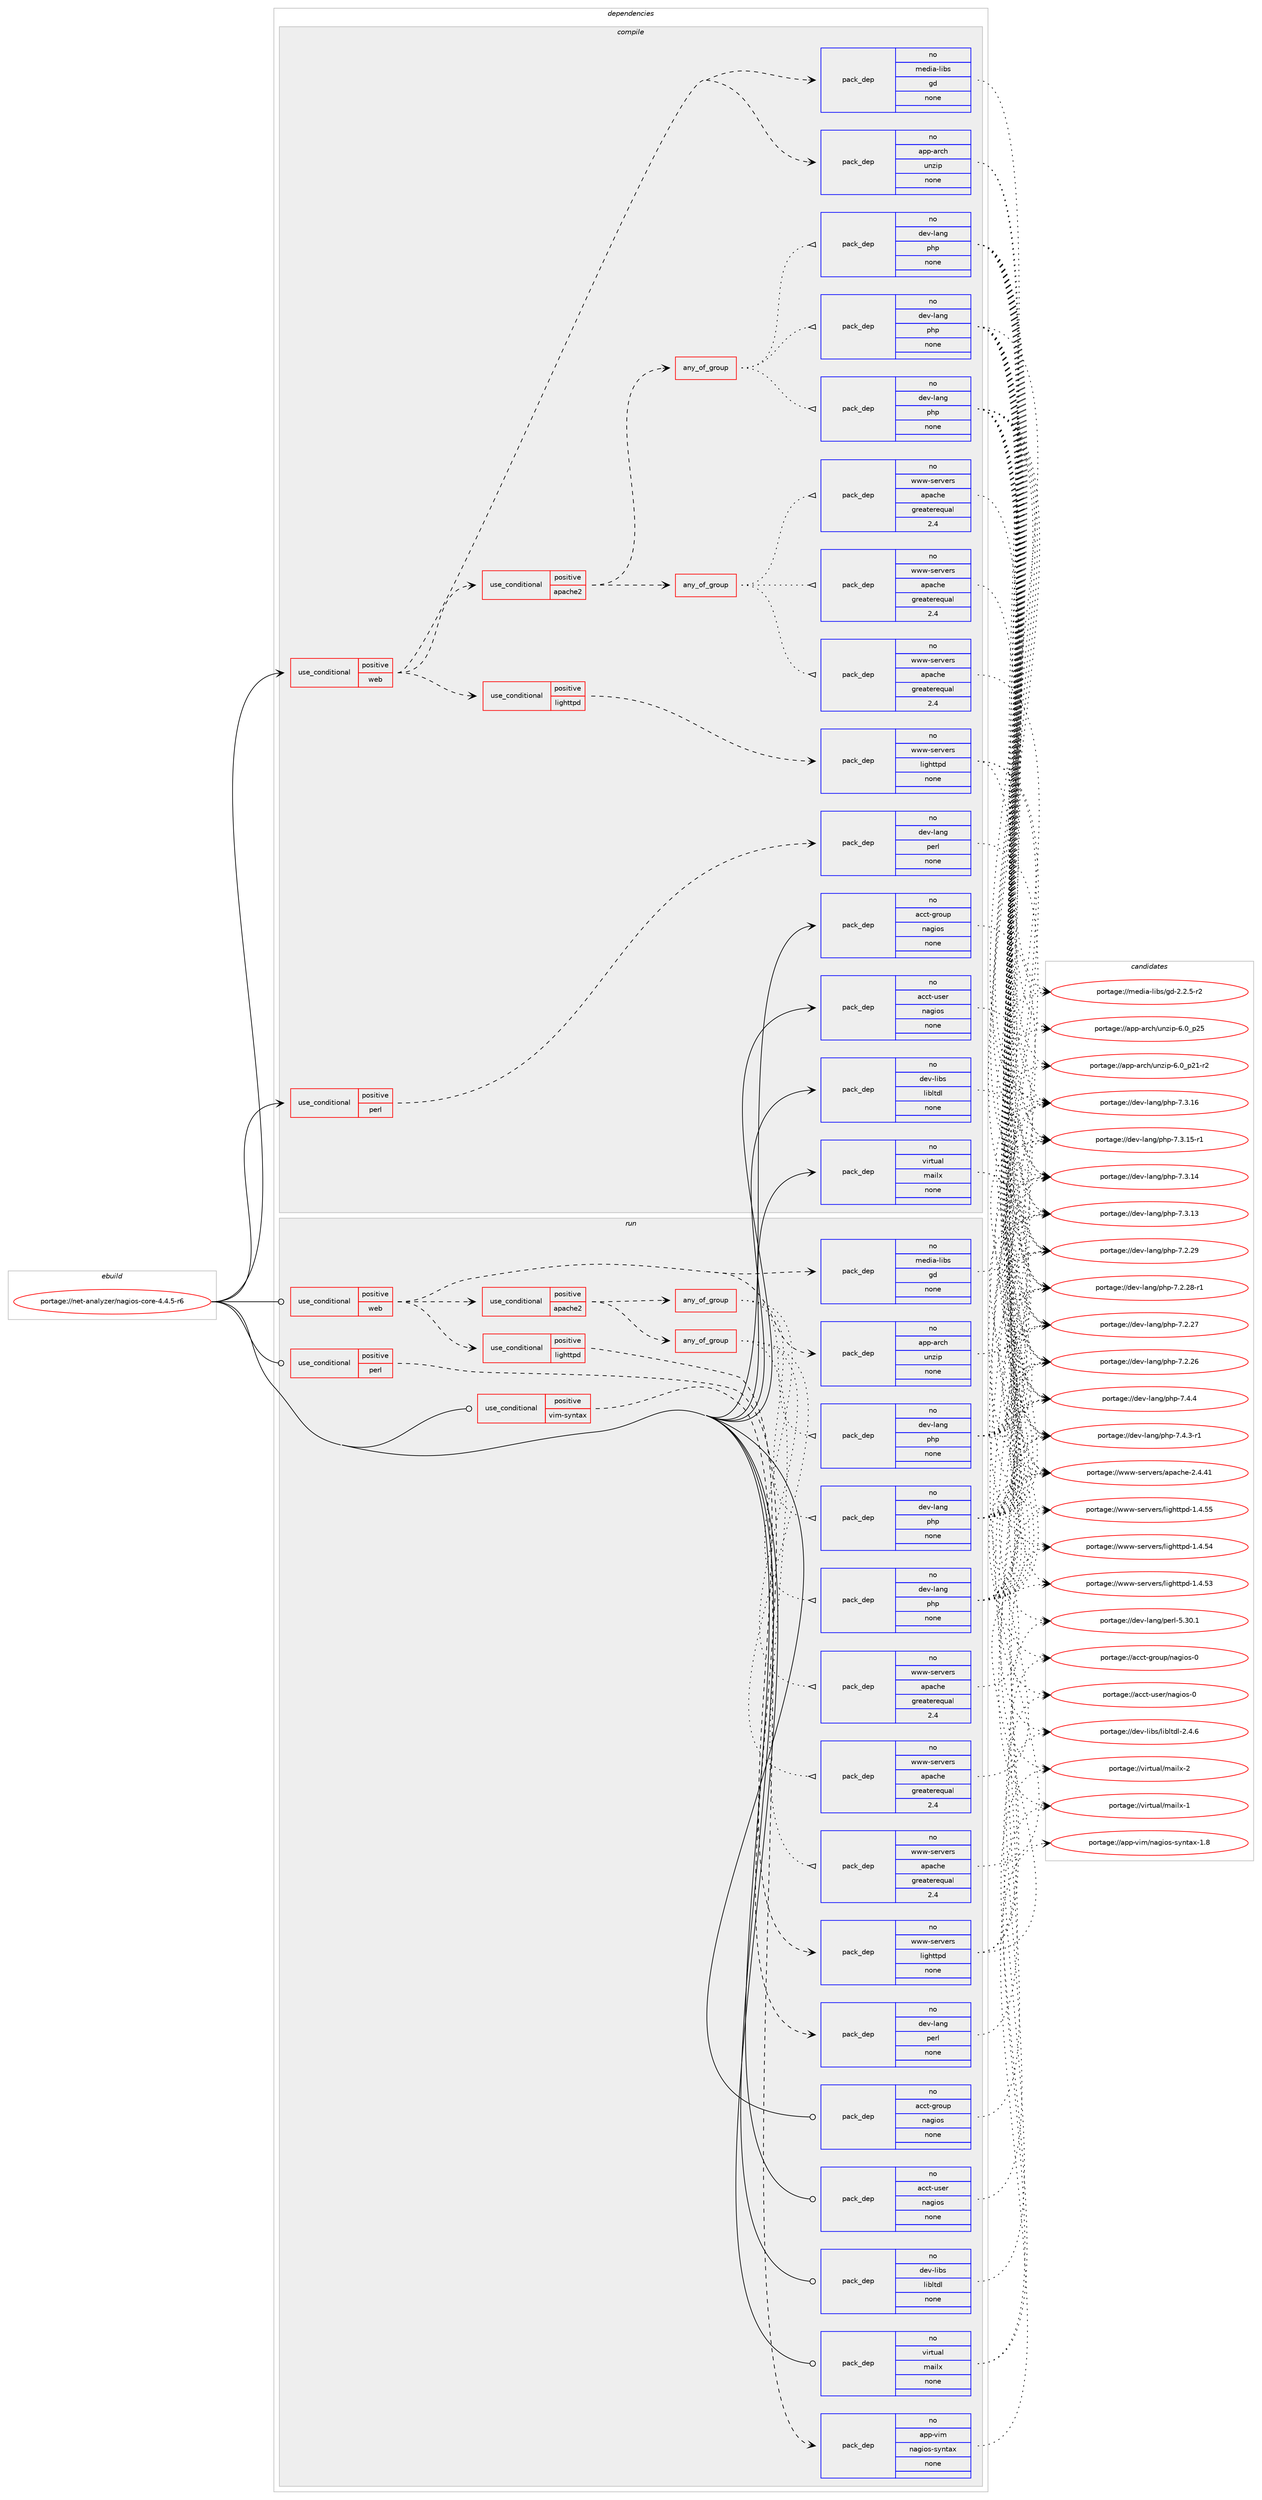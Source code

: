 digraph prolog {

# *************
# Graph options
# *************

newrank=true;
concentrate=true;
compound=true;
graph [rankdir=LR,fontname=Helvetica,fontsize=10,ranksep=1.5];#, ranksep=2.5, nodesep=0.2];
edge  [arrowhead=vee];
node  [fontname=Helvetica,fontsize=10];

# **********
# The ebuild
# **********

subgraph cluster_leftcol {
color=gray;
rank=same;
label=<<i>ebuild</i>>;
id [label="portage://net-analyzer/nagios-core-4.4.5-r6", color=red, width=4, href="../net-analyzer/nagios-core-4.4.5-r6.svg"];
}

# ****************
# The dependencies
# ****************

subgraph cluster_midcol {
color=gray;
label=<<i>dependencies</i>>;
subgraph cluster_compile {
fillcolor="#eeeeee";
style=filled;
label=<<i>compile</i>>;
subgraph cond4456 {
dependency25613 [label=<<TABLE BORDER="0" CELLBORDER="1" CELLSPACING="0" CELLPADDING="4"><TR><TD ROWSPAN="3" CELLPADDING="10">use_conditional</TD></TR><TR><TD>positive</TD></TR><TR><TD>perl</TD></TR></TABLE>>, shape=none, color=red];
subgraph pack20774 {
dependency25614 [label=<<TABLE BORDER="0" CELLBORDER="1" CELLSPACING="0" CELLPADDING="4" WIDTH="220"><TR><TD ROWSPAN="6" CELLPADDING="30">pack_dep</TD></TR><TR><TD WIDTH="110">no</TD></TR><TR><TD>dev-lang</TD></TR><TR><TD>perl</TD></TR><TR><TD>none</TD></TR><TR><TD></TD></TR></TABLE>>, shape=none, color=blue];
}
dependency25613:e -> dependency25614:w [weight=20,style="dashed",arrowhead="vee"];
}
id:e -> dependency25613:w [weight=20,style="solid",arrowhead="vee"];
subgraph cond4457 {
dependency25615 [label=<<TABLE BORDER="0" CELLBORDER="1" CELLSPACING="0" CELLPADDING="4"><TR><TD ROWSPAN="3" CELLPADDING="10">use_conditional</TD></TR><TR><TD>positive</TD></TR><TR><TD>web</TD></TR></TABLE>>, shape=none, color=red];
subgraph pack20775 {
dependency25616 [label=<<TABLE BORDER="0" CELLBORDER="1" CELLSPACING="0" CELLPADDING="4" WIDTH="220"><TR><TD ROWSPAN="6" CELLPADDING="30">pack_dep</TD></TR><TR><TD WIDTH="110">no</TD></TR><TR><TD>app-arch</TD></TR><TR><TD>unzip</TD></TR><TR><TD>none</TD></TR><TR><TD></TD></TR></TABLE>>, shape=none, color=blue];
}
dependency25615:e -> dependency25616:w [weight=20,style="dashed",arrowhead="vee"];
subgraph pack20776 {
dependency25617 [label=<<TABLE BORDER="0" CELLBORDER="1" CELLSPACING="0" CELLPADDING="4" WIDTH="220"><TR><TD ROWSPAN="6" CELLPADDING="30">pack_dep</TD></TR><TR><TD WIDTH="110">no</TD></TR><TR><TD>media-libs</TD></TR><TR><TD>gd</TD></TR><TR><TD>none</TD></TR><TR><TD></TD></TR></TABLE>>, shape=none, color=blue];
}
dependency25615:e -> dependency25617:w [weight=20,style="dashed",arrowhead="vee"];
subgraph cond4458 {
dependency25618 [label=<<TABLE BORDER="0" CELLBORDER="1" CELLSPACING="0" CELLPADDING="4"><TR><TD ROWSPAN="3" CELLPADDING="10">use_conditional</TD></TR><TR><TD>positive</TD></TR><TR><TD>lighttpd</TD></TR></TABLE>>, shape=none, color=red];
subgraph pack20777 {
dependency25619 [label=<<TABLE BORDER="0" CELLBORDER="1" CELLSPACING="0" CELLPADDING="4" WIDTH="220"><TR><TD ROWSPAN="6" CELLPADDING="30">pack_dep</TD></TR><TR><TD WIDTH="110">no</TD></TR><TR><TD>www-servers</TD></TR><TR><TD>lighttpd</TD></TR><TR><TD>none</TD></TR><TR><TD></TD></TR></TABLE>>, shape=none, color=blue];
}
dependency25618:e -> dependency25619:w [weight=20,style="dashed",arrowhead="vee"];
}
dependency25615:e -> dependency25618:w [weight=20,style="dashed",arrowhead="vee"];
subgraph cond4459 {
dependency25620 [label=<<TABLE BORDER="0" CELLBORDER="1" CELLSPACING="0" CELLPADDING="4"><TR><TD ROWSPAN="3" CELLPADDING="10">use_conditional</TD></TR><TR><TD>positive</TD></TR><TR><TD>apache2</TD></TR></TABLE>>, shape=none, color=red];
subgraph any374 {
dependency25621 [label=<<TABLE BORDER="0" CELLBORDER="1" CELLSPACING="0" CELLPADDING="4"><TR><TD CELLPADDING="10">any_of_group</TD></TR></TABLE>>, shape=none, color=red];subgraph pack20778 {
dependency25622 [label=<<TABLE BORDER="0" CELLBORDER="1" CELLSPACING="0" CELLPADDING="4" WIDTH="220"><TR><TD ROWSPAN="6" CELLPADDING="30">pack_dep</TD></TR><TR><TD WIDTH="110">no</TD></TR><TR><TD>www-servers</TD></TR><TR><TD>apache</TD></TR><TR><TD>greaterequal</TD></TR><TR><TD>2.4</TD></TR></TABLE>>, shape=none, color=blue];
}
dependency25621:e -> dependency25622:w [weight=20,style="dotted",arrowhead="oinv"];
subgraph pack20779 {
dependency25623 [label=<<TABLE BORDER="0" CELLBORDER="1" CELLSPACING="0" CELLPADDING="4" WIDTH="220"><TR><TD ROWSPAN="6" CELLPADDING="30">pack_dep</TD></TR><TR><TD WIDTH="110">no</TD></TR><TR><TD>www-servers</TD></TR><TR><TD>apache</TD></TR><TR><TD>greaterequal</TD></TR><TR><TD>2.4</TD></TR></TABLE>>, shape=none, color=blue];
}
dependency25621:e -> dependency25623:w [weight=20,style="dotted",arrowhead="oinv"];
subgraph pack20780 {
dependency25624 [label=<<TABLE BORDER="0" CELLBORDER="1" CELLSPACING="0" CELLPADDING="4" WIDTH="220"><TR><TD ROWSPAN="6" CELLPADDING="30">pack_dep</TD></TR><TR><TD WIDTH="110">no</TD></TR><TR><TD>www-servers</TD></TR><TR><TD>apache</TD></TR><TR><TD>greaterequal</TD></TR><TR><TD>2.4</TD></TR></TABLE>>, shape=none, color=blue];
}
dependency25621:e -> dependency25624:w [weight=20,style="dotted",arrowhead="oinv"];
}
dependency25620:e -> dependency25621:w [weight=20,style="dashed",arrowhead="vee"];
subgraph any375 {
dependency25625 [label=<<TABLE BORDER="0" CELLBORDER="1" CELLSPACING="0" CELLPADDING="4"><TR><TD CELLPADDING="10">any_of_group</TD></TR></TABLE>>, shape=none, color=red];subgraph pack20781 {
dependency25626 [label=<<TABLE BORDER="0" CELLBORDER="1" CELLSPACING="0" CELLPADDING="4" WIDTH="220"><TR><TD ROWSPAN="6" CELLPADDING="30">pack_dep</TD></TR><TR><TD WIDTH="110">no</TD></TR><TR><TD>dev-lang</TD></TR><TR><TD>php</TD></TR><TR><TD>none</TD></TR><TR><TD></TD></TR></TABLE>>, shape=none, color=blue];
}
dependency25625:e -> dependency25626:w [weight=20,style="dotted",arrowhead="oinv"];
subgraph pack20782 {
dependency25627 [label=<<TABLE BORDER="0" CELLBORDER="1" CELLSPACING="0" CELLPADDING="4" WIDTH="220"><TR><TD ROWSPAN="6" CELLPADDING="30">pack_dep</TD></TR><TR><TD WIDTH="110">no</TD></TR><TR><TD>dev-lang</TD></TR><TR><TD>php</TD></TR><TR><TD>none</TD></TR><TR><TD></TD></TR></TABLE>>, shape=none, color=blue];
}
dependency25625:e -> dependency25627:w [weight=20,style="dotted",arrowhead="oinv"];
subgraph pack20783 {
dependency25628 [label=<<TABLE BORDER="0" CELLBORDER="1" CELLSPACING="0" CELLPADDING="4" WIDTH="220"><TR><TD ROWSPAN="6" CELLPADDING="30">pack_dep</TD></TR><TR><TD WIDTH="110">no</TD></TR><TR><TD>dev-lang</TD></TR><TR><TD>php</TD></TR><TR><TD>none</TD></TR><TR><TD></TD></TR></TABLE>>, shape=none, color=blue];
}
dependency25625:e -> dependency25628:w [weight=20,style="dotted",arrowhead="oinv"];
}
dependency25620:e -> dependency25625:w [weight=20,style="dashed",arrowhead="vee"];
}
dependency25615:e -> dependency25620:w [weight=20,style="dashed",arrowhead="vee"];
}
id:e -> dependency25615:w [weight=20,style="solid",arrowhead="vee"];
subgraph pack20784 {
dependency25629 [label=<<TABLE BORDER="0" CELLBORDER="1" CELLSPACING="0" CELLPADDING="4" WIDTH="220"><TR><TD ROWSPAN="6" CELLPADDING="30">pack_dep</TD></TR><TR><TD WIDTH="110">no</TD></TR><TR><TD>acct-group</TD></TR><TR><TD>nagios</TD></TR><TR><TD>none</TD></TR><TR><TD></TD></TR></TABLE>>, shape=none, color=blue];
}
id:e -> dependency25629:w [weight=20,style="solid",arrowhead="vee"];
subgraph pack20785 {
dependency25630 [label=<<TABLE BORDER="0" CELLBORDER="1" CELLSPACING="0" CELLPADDING="4" WIDTH="220"><TR><TD ROWSPAN="6" CELLPADDING="30">pack_dep</TD></TR><TR><TD WIDTH="110">no</TD></TR><TR><TD>acct-user</TD></TR><TR><TD>nagios</TD></TR><TR><TD>none</TD></TR><TR><TD></TD></TR></TABLE>>, shape=none, color=blue];
}
id:e -> dependency25630:w [weight=20,style="solid",arrowhead="vee"];
subgraph pack20786 {
dependency25631 [label=<<TABLE BORDER="0" CELLBORDER="1" CELLSPACING="0" CELLPADDING="4" WIDTH="220"><TR><TD ROWSPAN="6" CELLPADDING="30">pack_dep</TD></TR><TR><TD WIDTH="110">no</TD></TR><TR><TD>dev-libs</TD></TR><TR><TD>libltdl</TD></TR><TR><TD>none</TD></TR><TR><TD></TD></TR></TABLE>>, shape=none, color=blue];
}
id:e -> dependency25631:w [weight=20,style="solid",arrowhead="vee"];
subgraph pack20787 {
dependency25632 [label=<<TABLE BORDER="0" CELLBORDER="1" CELLSPACING="0" CELLPADDING="4" WIDTH="220"><TR><TD ROWSPAN="6" CELLPADDING="30">pack_dep</TD></TR><TR><TD WIDTH="110">no</TD></TR><TR><TD>virtual</TD></TR><TR><TD>mailx</TD></TR><TR><TD>none</TD></TR><TR><TD></TD></TR></TABLE>>, shape=none, color=blue];
}
id:e -> dependency25632:w [weight=20,style="solid",arrowhead="vee"];
}
subgraph cluster_compileandrun {
fillcolor="#eeeeee";
style=filled;
label=<<i>compile and run</i>>;
}
subgraph cluster_run {
fillcolor="#eeeeee";
style=filled;
label=<<i>run</i>>;
subgraph cond4460 {
dependency25633 [label=<<TABLE BORDER="0" CELLBORDER="1" CELLSPACING="0" CELLPADDING="4"><TR><TD ROWSPAN="3" CELLPADDING="10">use_conditional</TD></TR><TR><TD>positive</TD></TR><TR><TD>perl</TD></TR></TABLE>>, shape=none, color=red];
subgraph pack20788 {
dependency25634 [label=<<TABLE BORDER="0" CELLBORDER="1" CELLSPACING="0" CELLPADDING="4" WIDTH="220"><TR><TD ROWSPAN="6" CELLPADDING="30">pack_dep</TD></TR><TR><TD WIDTH="110">no</TD></TR><TR><TD>dev-lang</TD></TR><TR><TD>perl</TD></TR><TR><TD>none</TD></TR><TR><TD></TD></TR></TABLE>>, shape=none, color=blue];
}
dependency25633:e -> dependency25634:w [weight=20,style="dashed",arrowhead="vee"];
}
id:e -> dependency25633:w [weight=20,style="solid",arrowhead="odot"];
subgraph cond4461 {
dependency25635 [label=<<TABLE BORDER="0" CELLBORDER="1" CELLSPACING="0" CELLPADDING="4"><TR><TD ROWSPAN="3" CELLPADDING="10">use_conditional</TD></TR><TR><TD>positive</TD></TR><TR><TD>vim-syntax</TD></TR></TABLE>>, shape=none, color=red];
subgraph pack20789 {
dependency25636 [label=<<TABLE BORDER="0" CELLBORDER="1" CELLSPACING="0" CELLPADDING="4" WIDTH="220"><TR><TD ROWSPAN="6" CELLPADDING="30">pack_dep</TD></TR><TR><TD WIDTH="110">no</TD></TR><TR><TD>app-vim</TD></TR><TR><TD>nagios-syntax</TD></TR><TR><TD>none</TD></TR><TR><TD></TD></TR></TABLE>>, shape=none, color=blue];
}
dependency25635:e -> dependency25636:w [weight=20,style="dashed",arrowhead="vee"];
}
id:e -> dependency25635:w [weight=20,style="solid",arrowhead="odot"];
subgraph cond4462 {
dependency25637 [label=<<TABLE BORDER="0" CELLBORDER="1" CELLSPACING="0" CELLPADDING="4"><TR><TD ROWSPAN="3" CELLPADDING="10">use_conditional</TD></TR><TR><TD>positive</TD></TR><TR><TD>web</TD></TR></TABLE>>, shape=none, color=red];
subgraph pack20790 {
dependency25638 [label=<<TABLE BORDER="0" CELLBORDER="1" CELLSPACING="0" CELLPADDING="4" WIDTH="220"><TR><TD ROWSPAN="6" CELLPADDING="30">pack_dep</TD></TR><TR><TD WIDTH="110">no</TD></TR><TR><TD>app-arch</TD></TR><TR><TD>unzip</TD></TR><TR><TD>none</TD></TR><TR><TD></TD></TR></TABLE>>, shape=none, color=blue];
}
dependency25637:e -> dependency25638:w [weight=20,style="dashed",arrowhead="vee"];
subgraph pack20791 {
dependency25639 [label=<<TABLE BORDER="0" CELLBORDER="1" CELLSPACING="0" CELLPADDING="4" WIDTH="220"><TR><TD ROWSPAN="6" CELLPADDING="30">pack_dep</TD></TR><TR><TD WIDTH="110">no</TD></TR><TR><TD>media-libs</TD></TR><TR><TD>gd</TD></TR><TR><TD>none</TD></TR><TR><TD></TD></TR></TABLE>>, shape=none, color=blue];
}
dependency25637:e -> dependency25639:w [weight=20,style="dashed",arrowhead="vee"];
subgraph cond4463 {
dependency25640 [label=<<TABLE BORDER="0" CELLBORDER="1" CELLSPACING="0" CELLPADDING="4"><TR><TD ROWSPAN="3" CELLPADDING="10">use_conditional</TD></TR><TR><TD>positive</TD></TR><TR><TD>lighttpd</TD></TR></TABLE>>, shape=none, color=red];
subgraph pack20792 {
dependency25641 [label=<<TABLE BORDER="0" CELLBORDER="1" CELLSPACING="0" CELLPADDING="4" WIDTH="220"><TR><TD ROWSPAN="6" CELLPADDING="30">pack_dep</TD></TR><TR><TD WIDTH="110">no</TD></TR><TR><TD>www-servers</TD></TR><TR><TD>lighttpd</TD></TR><TR><TD>none</TD></TR><TR><TD></TD></TR></TABLE>>, shape=none, color=blue];
}
dependency25640:e -> dependency25641:w [weight=20,style="dashed",arrowhead="vee"];
}
dependency25637:e -> dependency25640:w [weight=20,style="dashed",arrowhead="vee"];
subgraph cond4464 {
dependency25642 [label=<<TABLE BORDER="0" CELLBORDER="1" CELLSPACING="0" CELLPADDING="4"><TR><TD ROWSPAN="3" CELLPADDING="10">use_conditional</TD></TR><TR><TD>positive</TD></TR><TR><TD>apache2</TD></TR></TABLE>>, shape=none, color=red];
subgraph any376 {
dependency25643 [label=<<TABLE BORDER="0" CELLBORDER="1" CELLSPACING="0" CELLPADDING="4"><TR><TD CELLPADDING="10">any_of_group</TD></TR></TABLE>>, shape=none, color=red];subgraph pack20793 {
dependency25644 [label=<<TABLE BORDER="0" CELLBORDER="1" CELLSPACING="0" CELLPADDING="4" WIDTH="220"><TR><TD ROWSPAN="6" CELLPADDING="30">pack_dep</TD></TR><TR><TD WIDTH="110">no</TD></TR><TR><TD>www-servers</TD></TR><TR><TD>apache</TD></TR><TR><TD>greaterequal</TD></TR><TR><TD>2.4</TD></TR></TABLE>>, shape=none, color=blue];
}
dependency25643:e -> dependency25644:w [weight=20,style="dotted",arrowhead="oinv"];
subgraph pack20794 {
dependency25645 [label=<<TABLE BORDER="0" CELLBORDER="1" CELLSPACING="0" CELLPADDING="4" WIDTH="220"><TR><TD ROWSPAN="6" CELLPADDING="30">pack_dep</TD></TR><TR><TD WIDTH="110">no</TD></TR><TR><TD>www-servers</TD></TR><TR><TD>apache</TD></TR><TR><TD>greaterequal</TD></TR><TR><TD>2.4</TD></TR></TABLE>>, shape=none, color=blue];
}
dependency25643:e -> dependency25645:w [weight=20,style="dotted",arrowhead="oinv"];
subgraph pack20795 {
dependency25646 [label=<<TABLE BORDER="0" CELLBORDER="1" CELLSPACING="0" CELLPADDING="4" WIDTH="220"><TR><TD ROWSPAN="6" CELLPADDING="30">pack_dep</TD></TR><TR><TD WIDTH="110">no</TD></TR><TR><TD>www-servers</TD></TR><TR><TD>apache</TD></TR><TR><TD>greaterequal</TD></TR><TR><TD>2.4</TD></TR></TABLE>>, shape=none, color=blue];
}
dependency25643:e -> dependency25646:w [weight=20,style="dotted",arrowhead="oinv"];
}
dependency25642:e -> dependency25643:w [weight=20,style="dashed",arrowhead="vee"];
subgraph any377 {
dependency25647 [label=<<TABLE BORDER="0" CELLBORDER="1" CELLSPACING="0" CELLPADDING="4"><TR><TD CELLPADDING="10">any_of_group</TD></TR></TABLE>>, shape=none, color=red];subgraph pack20796 {
dependency25648 [label=<<TABLE BORDER="0" CELLBORDER="1" CELLSPACING="0" CELLPADDING="4" WIDTH="220"><TR><TD ROWSPAN="6" CELLPADDING="30">pack_dep</TD></TR><TR><TD WIDTH="110">no</TD></TR><TR><TD>dev-lang</TD></TR><TR><TD>php</TD></TR><TR><TD>none</TD></TR><TR><TD></TD></TR></TABLE>>, shape=none, color=blue];
}
dependency25647:e -> dependency25648:w [weight=20,style="dotted",arrowhead="oinv"];
subgraph pack20797 {
dependency25649 [label=<<TABLE BORDER="0" CELLBORDER="1" CELLSPACING="0" CELLPADDING="4" WIDTH="220"><TR><TD ROWSPAN="6" CELLPADDING="30">pack_dep</TD></TR><TR><TD WIDTH="110">no</TD></TR><TR><TD>dev-lang</TD></TR><TR><TD>php</TD></TR><TR><TD>none</TD></TR><TR><TD></TD></TR></TABLE>>, shape=none, color=blue];
}
dependency25647:e -> dependency25649:w [weight=20,style="dotted",arrowhead="oinv"];
subgraph pack20798 {
dependency25650 [label=<<TABLE BORDER="0" CELLBORDER="1" CELLSPACING="0" CELLPADDING="4" WIDTH="220"><TR><TD ROWSPAN="6" CELLPADDING="30">pack_dep</TD></TR><TR><TD WIDTH="110">no</TD></TR><TR><TD>dev-lang</TD></TR><TR><TD>php</TD></TR><TR><TD>none</TD></TR><TR><TD></TD></TR></TABLE>>, shape=none, color=blue];
}
dependency25647:e -> dependency25650:w [weight=20,style="dotted",arrowhead="oinv"];
}
dependency25642:e -> dependency25647:w [weight=20,style="dashed",arrowhead="vee"];
}
dependency25637:e -> dependency25642:w [weight=20,style="dashed",arrowhead="vee"];
}
id:e -> dependency25637:w [weight=20,style="solid",arrowhead="odot"];
subgraph pack20799 {
dependency25651 [label=<<TABLE BORDER="0" CELLBORDER="1" CELLSPACING="0" CELLPADDING="4" WIDTH="220"><TR><TD ROWSPAN="6" CELLPADDING="30">pack_dep</TD></TR><TR><TD WIDTH="110">no</TD></TR><TR><TD>acct-group</TD></TR><TR><TD>nagios</TD></TR><TR><TD>none</TD></TR><TR><TD></TD></TR></TABLE>>, shape=none, color=blue];
}
id:e -> dependency25651:w [weight=20,style="solid",arrowhead="odot"];
subgraph pack20800 {
dependency25652 [label=<<TABLE BORDER="0" CELLBORDER="1" CELLSPACING="0" CELLPADDING="4" WIDTH="220"><TR><TD ROWSPAN="6" CELLPADDING="30">pack_dep</TD></TR><TR><TD WIDTH="110">no</TD></TR><TR><TD>acct-user</TD></TR><TR><TD>nagios</TD></TR><TR><TD>none</TD></TR><TR><TD></TD></TR></TABLE>>, shape=none, color=blue];
}
id:e -> dependency25652:w [weight=20,style="solid",arrowhead="odot"];
subgraph pack20801 {
dependency25653 [label=<<TABLE BORDER="0" CELLBORDER="1" CELLSPACING="0" CELLPADDING="4" WIDTH="220"><TR><TD ROWSPAN="6" CELLPADDING="30">pack_dep</TD></TR><TR><TD WIDTH="110">no</TD></TR><TR><TD>dev-libs</TD></TR><TR><TD>libltdl</TD></TR><TR><TD>none</TD></TR><TR><TD></TD></TR></TABLE>>, shape=none, color=blue];
}
id:e -> dependency25653:w [weight=20,style="solid",arrowhead="odot"];
subgraph pack20802 {
dependency25654 [label=<<TABLE BORDER="0" CELLBORDER="1" CELLSPACING="0" CELLPADDING="4" WIDTH="220"><TR><TD ROWSPAN="6" CELLPADDING="30">pack_dep</TD></TR><TR><TD WIDTH="110">no</TD></TR><TR><TD>virtual</TD></TR><TR><TD>mailx</TD></TR><TR><TD>none</TD></TR><TR><TD></TD></TR></TABLE>>, shape=none, color=blue];
}
id:e -> dependency25654:w [weight=20,style="solid",arrowhead="odot"];
}
}

# **************
# The candidates
# **************

subgraph cluster_choices {
rank=same;
color=gray;
label=<<i>candidates</i>>;

subgraph choice20774 {
color=black;
nodesep=1;
choice10010111845108971101034711210111410845534651484649 [label="portage://dev-lang/perl-5.30.1", color=red, width=4,href="../dev-lang/perl-5.30.1.svg"];
dependency25614:e -> choice10010111845108971101034711210111410845534651484649:w [style=dotted,weight="100"];
}
subgraph choice20775 {
color=black;
nodesep=1;
choice971121124597114991044711711012210511245544648951125053 [label="portage://app-arch/unzip-6.0_p25", color=red, width=4,href="../app-arch/unzip-6.0_p25.svg"];
choice9711211245971149910447117110122105112455446489511250494511450 [label="portage://app-arch/unzip-6.0_p21-r2", color=red, width=4,href="../app-arch/unzip-6.0_p21-r2.svg"];
dependency25616:e -> choice971121124597114991044711711012210511245544648951125053:w [style=dotted,weight="100"];
dependency25616:e -> choice9711211245971149910447117110122105112455446489511250494511450:w [style=dotted,weight="100"];
}
subgraph choice20776 {
color=black;
nodesep=1;
choice109101100105974510810598115471031004550465046534511450 [label="portage://media-libs/gd-2.2.5-r2", color=red, width=4,href="../media-libs/gd-2.2.5-r2.svg"];
dependency25617:e -> choice109101100105974510810598115471031004550465046534511450:w [style=dotted,weight="100"];
}
subgraph choice20777 {
color=black;
nodesep=1;
choice119119119451151011141181011141154710810510310411611611210045494652465353 [label="portage://www-servers/lighttpd-1.4.55", color=red, width=4,href="../www-servers/lighttpd-1.4.55.svg"];
choice119119119451151011141181011141154710810510310411611611210045494652465352 [label="portage://www-servers/lighttpd-1.4.54", color=red, width=4,href="../www-servers/lighttpd-1.4.54.svg"];
choice119119119451151011141181011141154710810510310411611611210045494652465351 [label="portage://www-servers/lighttpd-1.4.53", color=red, width=4,href="../www-servers/lighttpd-1.4.53.svg"];
dependency25619:e -> choice119119119451151011141181011141154710810510310411611611210045494652465353:w [style=dotted,weight="100"];
dependency25619:e -> choice119119119451151011141181011141154710810510310411611611210045494652465352:w [style=dotted,weight="100"];
dependency25619:e -> choice119119119451151011141181011141154710810510310411611611210045494652465351:w [style=dotted,weight="100"];
}
subgraph choice20778 {
color=black;
nodesep=1;
choice119119119451151011141181011141154797112979910410145504652465249 [label="portage://www-servers/apache-2.4.41", color=red, width=4,href="../www-servers/apache-2.4.41.svg"];
dependency25622:e -> choice119119119451151011141181011141154797112979910410145504652465249:w [style=dotted,weight="100"];
}
subgraph choice20779 {
color=black;
nodesep=1;
choice119119119451151011141181011141154797112979910410145504652465249 [label="portage://www-servers/apache-2.4.41", color=red, width=4,href="../www-servers/apache-2.4.41.svg"];
dependency25623:e -> choice119119119451151011141181011141154797112979910410145504652465249:w [style=dotted,weight="100"];
}
subgraph choice20780 {
color=black;
nodesep=1;
choice119119119451151011141181011141154797112979910410145504652465249 [label="portage://www-servers/apache-2.4.41", color=red, width=4,href="../www-servers/apache-2.4.41.svg"];
dependency25624:e -> choice119119119451151011141181011141154797112979910410145504652465249:w [style=dotted,weight="100"];
}
subgraph choice20781 {
color=black;
nodesep=1;
choice100101118451089711010347112104112455546524652 [label="portage://dev-lang/php-7.4.4", color=red, width=4,href="../dev-lang/php-7.4.4.svg"];
choice1001011184510897110103471121041124555465246514511449 [label="portage://dev-lang/php-7.4.3-r1", color=red, width=4,href="../dev-lang/php-7.4.3-r1.svg"];
choice10010111845108971101034711210411245554651464954 [label="portage://dev-lang/php-7.3.16", color=red, width=4,href="../dev-lang/php-7.3.16.svg"];
choice100101118451089711010347112104112455546514649534511449 [label="portage://dev-lang/php-7.3.15-r1", color=red, width=4,href="../dev-lang/php-7.3.15-r1.svg"];
choice10010111845108971101034711210411245554651464952 [label="portage://dev-lang/php-7.3.14", color=red, width=4,href="../dev-lang/php-7.3.14.svg"];
choice10010111845108971101034711210411245554651464951 [label="portage://dev-lang/php-7.3.13", color=red, width=4,href="../dev-lang/php-7.3.13.svg"];
choice10010111845108971101034711210411245554650465057 [label="portage://dev-lang/php-7.2.29", color=red, width=4,href="../dev-lang/php-7.2.29.svg"];
choice100101118451089711010347112104112455546504650564511449 [label="portage://dev-lang/php-7.2.28-r1", color=red, width=4,href="../dev-lang/php-7.2.28-r1.svg"];
choice10010111845108971101034711210411245554650465055 [label="portage://dev-lang/php-7.2.27", color=red, width=4,href="../dev-lang/php-7.2.27.svg"];
choice10010111845108971101034711210411245554650465054 [label="portage://dev-lang/php-7.2.26", color=red, width=4,href="../dev-lang/php-7.2.26.svg"];
dependency25626:e -> choice100101118451089711010347112104112455546524652:w [style=dotted,weight="100"];
dependency25626:e -> choice1001011184510897110103471121041124555465246514511449:w [style=dotted,weight="100"];
dependency25626:e -> choice10010111845108971101034711210411245554651464954:w [style=dotted,weight="100"];
dependency25626:e -> choice100101118451089711010347112104112455546514649534511449:w [style=dotted,weight="100"];
dependency25626:e -> choice10010111845108971101034711210411245554651464952:w [style=dotted,weight="100"];
dependency25626:e -> choice10010111845108971101034711210411245554651464951:w [style=dotted,weight="100"];
dependency25626:e -> choice10010111845108971101034711210411245554650465057:w [style=dotted,weight="100"];
dependency25626:e -> choice100101118451089711010347112104112455546504650564511449:w [style=dotted,weight="100"];
dependency25626:e -> choice10010111845108971101034711210411245554650465055:w [style=dotted,weight="100"];
dependency25626:e -> choice10010111845108971101034711210411245554650465054:w [style=dotted,weight="100"];
}
subgraph choice20782 {
color=black;
nodesep=1;
choice100101118451089711010347112104112455546524652 [label="portage://dev-lang/php-7.4.4", color=red, width=4,href="../dev-lang/php-7.4.4.svg"];
choice1001011184510897110103471121041124555465246514511449 [label="portage://dev-lang/php-7.4.3-r1", color=red, width=4,href="../dev-lang/php-7.4.3-r1.svg"];
choice10010111845108971101034711210411245554651464954 [label="portage://dev-lang/php-7.3.16", color=red, width=4,href="../dev-lang/php-7.3.16.svg"];
choice100101118451089711010347112104112455546514649534511449 [label="portage://dev-lang/php-7.3.15-r1", color=red, width=4,href="../dev-lang/php-7.3.15-r1.svg"];
choice10010111845108971101034711210411245554651464952 [label="portage://dev-lang/php-7.3.14", color=red, width=4,href="../dev-lang/php-7.3.14.svg"];
choice10010111845108971101034711210411245554651464951 [label="portage://dev-lang/php-7.3.13", color=red, width=4,href="../dev-lang/php-7.3.13.svg"];
choice10010111845108971101034711210411245554650465057 [label="portage://dev-lang/php-7.2.29", color=red, width=4,href="../dev-lang/php-7.2.29.svg"];
choice100101118451089711010347112104112455546504650564511449 [label="portage://dev-lang/php-7.2.28-r1", color=red, width=4,href="../dev-lang/php-7.2.28-r1.svg"];
choice10010111845108971101034711210411245554650465055 [label="portage://dev-lang/php-7.2.27", color=red, width=4,href="../dev-lang/php-7.2.27.svg"];
choice10010111845108971101034711210411245554650465054 [label="portage://dev-lang/php-7.2.26", color=red, width=4,href="../dev-lang/php-7.2.26.svg"];
dependency25627:e -> choice100101118451089711010347112104112455546524652:w [style=dotted,weight="100"];
dependency25627:e -> choice1001011184510897110103471121041124555465246514511449:w [style=dotted,weight="100"];
dependency25627:e -> choice10010111845108971101034711210411245554651464954:w [style=dotted,weight="100"];
dependency25627:e -> choice100101118451089711010347112104112455546514649534511449:w [style=dotted,weight="100"];
dependency25627:e -> choice10010111845108971101034711210411245554651464952:w [style=dotted,weight="100"];
dependency25627:e -> choice10010111845108971101034711210411245554651464951:w [style=dotted,weight="100"];
dependency25627:e -> choice10010111845108971101034711210411245554650465057:w [style=dotted,weight="100"];
dependency25627:e -> choice100101118451089711010347112104112455546504650564511449:w [style=dotted,weight="100"];
dependency25627:e -> choice10010111845108971101034711210411245554650465055:w [style=dotted,weight="100"];
dependency25627:e -> choice10010111845108971101034711210411245554650465054:w [style=dotted,weight="100"];
}
subgraph choice20783 {
color=black;
nodesep=1;
choice100101118451089711010347112104112455546524652 [label="portage://dev-lang/php-7.4.4", color=red, width=4,href="../dev-lang/php-7.4.4.svg"];
choice1001011184510897110103471121041124555465246514511449 [label="portage://dev-lang/php-7.4.3-r1", color=red, width=4,href="../dev-lang/php-7.4.3-r1.svg"];
choice10010111845108971101034711210411245554651464954 [label="portage://dev-lang/php-7.3.16", color=red, width=4,href="../dev-lang/php-7.3.16.svg"];
choice100101118451089711010347112104112455546514649534511449 [label="portage://dev-lang/php-7.3.15-r1", color=red, width=4,href="../dev-lang/php-7.3.15-r1.svg"];
choice10010111845108971101034711210411245554651464952 [label="portage://dev-lang/php-7.3.14", color=red, width=4,href="../dev-lang/php-7.3.14.svg"];
choice10010111845108971101034711210411245554651464951 [label="portage://dev-lang/php-7.3.13", color=red, width=4,href="../dev-lang/php-7.3.13.svg"];
choice10010111845108971101034711210411245554650465057 [label="portage://dev-lang/php-7.2.29", color=red, width=4,href="../dev-lang/php-7.2.29.svg"];
choice100101118451089711010347112104112455546504650564511449 [label="portage://dev-lang/php-7.2.28-r1", color=red, width=4,href="../dev-lang/php-7.2.28-r1.svg"];
choice10010111845108971101034711210411245554650465055 [label="portage://dev-lang/php-7.2.27", color=red, width=4,href="../dev-lang/php-7.2.27.svg"];
choice10010111845108971101034711210411245554650465054 [label="portage://dev-lang/php-7.2.26", color=red, width=4,href="../dev-lang/php-7.2.26.svg"];
dependency25628:e -> choice100101118451089711010347112104112455546524652:w [style=dotted,weight="100"];
dependency25628:e -> choice1001011184510897110103471121041124555465246514511449:w [style=dotted,weight="100"];
dependency25628:e -> choice10010111845108971101034711210411245554651464954:w [style=dotted,weight="100"];
dependency25628:e -> choice100101118451089711010347112104112455546514649534511449:w [style=dotted,weight="100"];
dependency25628:e -> choice10010111845108971101034711210411245554651464952:w [style=dotted,weight="100"];
dependency25628:e -> choice10010111845108971101034711210411245554651464951:w [style=dotted,weight="100"];
dependency25628:e -> choice10010111845108971101034711210411245554650465057:w [style=dotted,weight="100"];
dependency25628:e -> choice100101118451089711010347112104112455546504650564511449:w [style=dotted,weight="100"];
dependency25628:e -> choice10010111845108971101034711210411245554650465055:w [style=dotted,weight="100"];
dependency25628:e -> choice10010111845108971101034711210411245554650465054:w [style=dotted,weight="100"];
}
subgraph choice20784 {
color=black;
nodesep=1;
choice9799991164510311411111711247110971031051111154548 [label="portage://acct-group/nagios-0", color=red, width=4,href="../acct-group/nagios-0.svg"];
dependency25629:e -> choice9799991164510311411111711247110971031051111154548:w [style=dotted,weight="100"];
}
subgraph choice20785 {
color=black;
nodesep=1;
choice9799991164511711510111447110971031051111154548 [label="portage://acct-user/nagios-0", color=red, width=4,href="../acct-user/nagios-0.svg"];
dependency25630:e -> choice9799991164511711510111447110971031051111154548:w [style=dotted,weight="100"];
}
subgraph choice20786 {
color=black;
nodesep=1;
choice10010111845108105981154710810598108116100108455046524654 [label="portage://dev-libs/libltdl-2.4.6", color=red, width=4,href="../dev-libs/libltdl-2.4.6.svg"];
dependency25631:e -> choice10010111845108105981154710810598108116100108455046524654:w [style=dotted,weight="100"];
}
subgraph choice20787 {
color=black;
nodesep=1;
choice1181051141161179710847109971051081204550 [label="portage://virtual/mailx-2", color=red, width=4,href="../virtual/mailx-2.svg"];
choice1181051141161179710847109971051081204549 [label="portage://virtual/mailx-1", color=red, width=4,href="../virtual/mailx-1.svg"];
dependency25632:e -> choice1181051141161179710847109971051081204550:w [style=dotted,weight="100"];
dependency25632:e -> choice1181051141161179710847109971051081204549:w [style=dotted,weight="100"];
}
subgraph choice20788 {
color=black;
nodesep=1;
choice10010111845108971101034711210111410845534651484649 [label="portage://dev-lang/perl-5.30.1", color=red, width=4,href="../dev-lang/perl-5.30.1.svg"];
dependency25634:e -> choice10010111845108971101034711210111410845534651484649:w [style=dotted,weight="100"];
}
subgraph choice20789 {
color=black;
nodesep=1;
choice97112112451181051094711097103105111115451151211101169712045494656 [label="portage://app-vim/nagios-syntax-1.8", color=red, width=4,href="../app-vim/nagios-syntax-1.8.svg"];
dependency25636:e -> choice97112112451181051094711097103105111115451151211101169712045494656:w [style=dotted,weight="100"];
}
subgraph choice20790 {
color=black;
nodesep=1;
choice971121124597114991044711711012210511245544648951125053 [label="portage://app-arch/unzip-6.0_p25", color=red, width=4,href="../app-arch/unzip-6.0_p25.svg"];
choice9711211245971149910447117110122105112455446489511250494511450 [label="portage://app-arch/unzip-6.0_p21-r2", color=red, width=4,href="../app-arch/unzip-6.0_p21-r2.svg"];
dependency25638:e -> choice971121124597114991044711711012210511245544648951125053:w [style=dotted,weight="100"];
dependency25638:e -> choice9711211245971149910447117110122105112455446489511250494511450:w [style=dotted,weight="100"];
}
subgraph choice20791 {
color=black;
nodesep=1;
choice109101100105974510810598115471031004550465046534511450 [label="portage://media-libs/gd-2.2.5-r2", color=red, width=4,href="../media-libs/gd-2.2.5-r2.svg"];
dependency25639:e -> choice109101100105974510810598115471031004550465046534511450:w [style=dotted,weight="100"];
}
subgraph choice20792 {
color=black;
nodesep=1;
choice119119119451151011141181011141154710810510310411611611210045494652465353 [label="portage://www-servers/lighttpd-1.4.55", color=red, width=4,href="../www-servers/lighttpd-1.4.55.svg"];
choice119119119451151011141181011141154710810510310411611611210045494652465352 [label="portage://www-servers/lighttpd-1.4.54", color=red, width=4,href="../www-servers/lighttpd-1.4.54.svg"];
choice119119119451151011141181011141154710810510310411611611210045494652465351 [label="portage://www-servers/lighttpd-1.4.53", color=red, width=4,href="../www-servers/lighttpd-1.4.53.svg"];
dependency25641:e -> choice119119119451151011141181011141154710810510310411611611210045494652465353:w [style=dotted,weight="100"];
dependency25641:e -> choice119119119451151011141181011141154710810510310411611611210045494652465352:w [style=dotted,weight="100"];
dependency25641:e -> choice119119119451151011141181011141154710810510310411611611210045494652465351:w [style=dotted,weight="100"];
}
subgraph choice20793 {
color=black;
nodesep=1;
choice119119119451151011141181011141154797112979910410145504652465249 [label="portage://www-servers/apache-2.4.41", color=red, width=4,href="../www-servers/apache-2.4.41.svg"];
dependency25644:e -> choice119119119451151011141181011141154797112979910410145504652465249:w [style=dotted,weight="100"];
}
subgraph choice20794 {
color=black;
nodesep=1;
choice119119119451151011141181011141154797112979910410145504652465249 [label="portage://www-servers/apache-2.4.41", color=red, width=4,href="../www-servers/apache-2.4.41.svg"];
dependency25645:e -> choice119119119451151011141181011141154797112979910410145504652465249:w [style=dotted,weight="100"];
}
subgraph choice20795 {
color=black;
nodesep=1;
choice119119119451151011141181011141154797112979910410145504652465249 [label="portage://www-servers/apache-2.4.41", color=red, width=4,href="../www-servers/apache-2.4.41.svg"];
dependency25646:e -> choice119119119451151011141181011141154797112979910410145504652465249:w [style=dotted,weight="100"];
}
subgraph choice20796 {
color=black;
nodesep=1;
choice100101118451089711010347112104112455546524652 [label="portage://dev-lang/php-7.4.4", color=red, width=4,href="../dev-lang/php-7.4.4.svg"];
choice1001011184510897110103471121041124555465246514511449 [label="portage://dev-lang/php-7.4.3-r1", color=red, width=4,href="../dev-lang/php-7.4.3-r1.svg"];
choice10010111845108971101034711210411245554651464954 [label="portage://dev-lang/php-7.3.16", color=red, width=4,href="../dev-lang/php-7.3.16.svg"];
choice100101118451089711010347112104112455546514649534511449 [label="portage://dev-lang/php-7.3.15-r1", color=red, width=4,href="../dev-lang/php-7.3.15-r1.svg"];
choice10010111845108971101034711210411245554651464952 [label="portage://dev-lang/php-7.3.14", color=red, width=4,href="../dev-lang/php-7.3.14.svg"];
choice10010111845108971101034711210411245554651464951 [label="portage://dev-lang/php-7.3.13", color=red, width=4,href="../dev-lang/php-7.3.13.svg"];
choice10010111845108971101034711210411245554650465057 [label="portage://dev-lang/php-7.2.29", color=red, width=4,href="../dev-lang/php-7.2.29.svg"];
choice100101118451089711010347112104112455546504650564511449 [label="portage://dev-lang/php-7.2.28-r1", color=red, width=4,href="../dev-lang/php-7.2.28-r1.svg"];
choice10010111845108971101034711210411245554650465055 [label="portage://dev-lang/php-7.2.27", color=red, width=4,href="../dev-lang/php-7.2.27.svg"];
choice10010111845108971101034711210411245554650465054 [label="portage://dev-lang/php-7.2.26", color=red, width=4,href="../dev-lang/php-7.2.26.svg"];
dependency25648:e -> choice100101118451089711010347112104112455546524652:w [style=dotted,weight="100"];
dependency25648:e -> choice1001011184510897110103471121041124555465246514511449:w [style=dotted,weight="100"];
dependency25648:e -> choice10010111845108971101034711210411245554651464954:w [style=dotted,weight="100"];
dependency25648:e -> choice100101118451089711010347112104112455546514649534511449:w [style=dotted,weight="100"];
dependency25648:e -> choice10010111845108971101034711210411245554651464952:w [style=dotted,weight="100"];
dependency25648:e -> choice10010111845108971101034711210411245554651464951:w [style=dotted,weight="100"];
dependency25648:e -> choice10010111845108971101034711210411245554650465057:w [style=dotted,weight="100"];
dependency25648:e -> choice100101118451089711010347112104112455546504650564511449:w [style=dotted,weight="100"];
dependency25648:e -> choice10010111845108971101034711210411245554650465055:w [style=dotted,weight="100"];
dependency25648:e -> choice10010111845108971101034711210411245554650465054:w [style=dotted,weight="100"];
}
subgraph choice20797 {
color=black;
nodesep=1;
choice100101118451089711010347112104112455546524652 [label="portage://dev-lang/php-7.4.4", color=red, width=4,href="../dev-lang/php-7.4.4.svg"];
choice1001011184510897110103471121041124555465246514511449 [label="portage://dev-lang/php-7.4.3-r1", color=red, width=4,href="../dev-lang/php-7.4.3-r1.svg"];
choice10010111845108971101034711210411245554651464954 [label="portage://dev-lang/php-7.3.16", color=red, width=4,href="../dev-lang/php-7.3.16.svg"];
choice100101118451089711010347112104112455546514649534511449 [label="portage://dev-lang/php-7.3.15-r1", color=red, width=4,href="../dev-lang/php-7.3.15-r1.svg"];
choice10010111845108971101034711210411245554651464952 [label="portage://dev-lang/php-7.3.14", color=red, width=4,href="../dev-lang/php-7.3.14.svg"];
choice10010111845108971101034711210411245554651464951 [label="portage://dev-lang/php-7.3.13", color=red, width=4,href="../dev-lang/php-7.3.13.svg"];
choice10010111845108971101034711210411245554650465057 [label="portage://dev-lang/php-7.2.29", color=red, width=4,href="../dev-lang/php-7.2.29.svg"];
choice100101118451089711010347112104112455546504650564511449 [label="portage://dev-lang/php-7.2.28-r1", color=red, width=4,href="../dev-lang/php-7.2.28-r1.svg"];
choice10010111845108971101034711210411245554650465055 [label="portage://dev-lang/php-7.2.27", color=red, width=4,href="../dev-lang/php-7.2.27.svg"];
choice10010111845108971101034711210411245554650465054 [label="portage://dev-lang/php-7.2.26", color=red, width=4,href="../dev-lang/php-7.2.26.svg"];
dependency25649:e -> choice100101118451089711010347112104112455546524652:w [style=dotted,weight="100"];
dependency25649:e -> choice1001011184510897110103471121041124555465246514511449:w [style=dotted,weight="100"];
dependency25649:e -> choice10010111845108971101034711210411245554651464954:w [style=dotted,weight="100"];
dependency25649:e -> choice100101118451089711010347112104112455546514649534511449:w [style=dotted,weight="100"];
dependency25649:e -> choice10010111845108971101034711210411245554651464952:w [style=dotted,weight="100"];
dependency25649:e -> choice10010111845108971101034711210411245554651464951:w [style=dotted,weight="100"];
dependency25649:e -> choice10010111845108971101034711210411245554650465057:w [style=dotted,weight="100"];
dependency25649:e -> choice100101118451089711010347112104112455546504650564511449:w [style=dotted,weight="100"];
dependency25649:e -> choice10010111845108971101034711210411245554650465055:w [style=dotted,weight="100"];
dependency25649:e -> choice10010111845108971101034711210411245554650465054:w [style=dotted,weight="100"];
}
subgraph choice20798 {
color=black;
nodesep=1;
choice100101118451089711010347112104112455546524652 [label="portage://dev-lang/php-7.4.4", color=red, width=4,href="../dev-lang/php-7.4.4.svg"];
choice1001011184510897110103471121041124555465246514511449 [label="portage://dev-lang/php-7.4.3-r1", color=red, width=4,href="../dev-lang/php-7.4.3-r1.svg"];
choice10010111845108971101034711210411245554651464954 [label="portage://dev-lang/php-7.3.16", color=red, width=4,href="../dev-lang/php-7.3.16.svg"];
choice100101118451089711010347112104112455546514649534511449 [label="portage://dev-lang/php-7.3.15-r1", color=red, width=4,href="../dev-lang/php-7.3.15-r1.svg"];
choice10010111845108971101034711210411245554651464952 [label="portage://dev-lang/php-7.3.14", color=red, width=4,href="../dev-lang/php-7.3.14.svg"];
choice10010111845108971101034711210411245554651464951 [label="portage://dev-lang/php-7.3.13", color=red, width=4,href="../dev-lang/php-7.3.13.svg"];
choice10010111845108971101034711210411245554650465057 [label="portage://dev-lang/php-7.2.29", color=red, width=4,href="../dev-lang/php-7.2.29.svg"];
choice100101118451089711010347112104112455546504650564511449 [label="portage://dev-lang/php-7.2.28-r1", color=red, width=4,href="../dev-lang/php-7.2.28-r1.svg"];
choice10010111845108971101034711210411245554650465055 [label="portage://dev-lang/php-7.2.27", color=red, width=4,href="../dev-lang/php-7.2.27.svg"];
choice10010111845108971101034711210411245554650465054 [label="portage://dev-lang/php-7.2.26", color=red, width=4,href="../dev-lang/php-7.2.26.svg"];
dependency25650:e -> choice100101118451089711010347112104112455546524652:w [style=dotted,weight="100"];
dependency25650:e -> choice1001011184510897110103471121041124555465246514511449:w [style=dotted,weight="100"];
dependency25650:e -> choice10010111845108971101034711210411245554651464954:w [style=dotted,weight="100"];
dependency25650:e -> choice100101118451089711010347112104112455546514649534511449:w [style=dotted,weight="100"];
dependency25650:e -> choice10010111845108971101034711210411245554651464952:w [style=dotted,weight="100"];
dependency25650:e -> choice10010111845108971101034711210411245554651464951:w [style=dotted,weight="100"];
dependency25650:e -> choice10010111845108971101034711210411245554650465057:w [style=dotted,weight="100"];
dependency25650:e -> choice100101118451089711010347112104112455546504650564511449:w [style=dotted,weight="100"];
dependency25650:e -> choice10010111845108971101034711210411245554650465055:w [style=dotted,weight="100"];
dependency25650:e -> choice10010111845108971101034711210411245554650465054:w [style=dotted,weight="100"];
}
subgraph choice20799 {
color=black;
nodesep=1;
choice9799991164510311411111711247110971031051111154548 [label="portage://acct-group/nagios-0", color=red, width=4,href="../acct-group/nagios-0.svg"];
dependency25651:e -> choice9799991164510311411111711247110971031051111154548:w [style=dotted,weight="100"];
}
subgraph choice20800 {
color=black;
nodesep=1;
choice9799991164511711510111447110971031051111154548 [label="portage://acct-user/nagios-0", color=red, width=4,href="../acct-user/nagios-0.svg"];
dependency25652:e -> choice9799991164511711510111447110971031051111154548:w [style=dotted,weight="100"];
}
subgraph choice20801 {
color=black;
nodesep=1;
choice10010111845108105981154710810598108116100108455046524654 [label="portage://dev-libs/libltdl-2.4.6", color=red, width=4,href="../dev-libs/libltdl-2.4.6.svg"];
dependency25653:e -> choice10010111845108105981154710810598108116100108455046524654:w [style=dotted,weight="100"];
}
subgraph choice20802 {
color=black;
nodesep=1;
choice1181051141161179710847109971051081204550 [label="portage://virtual/mailx-2", color=red, width=4,href="../virtual/mailx-2.svg"];
choice1181051141161179710847109971051081204549 [label="portage://virtual/mailx-1", color=red, width=4,href="../virtual/mailx-1.svg"];
dependency25654:e -> choice1181051141161179710847109971051081204550:w [style=dotted,weight="100"];
dependency25654:e -> choice1181051141161179710847109971051081204549:w [style=dotted,weight="100"];
}
}

}

